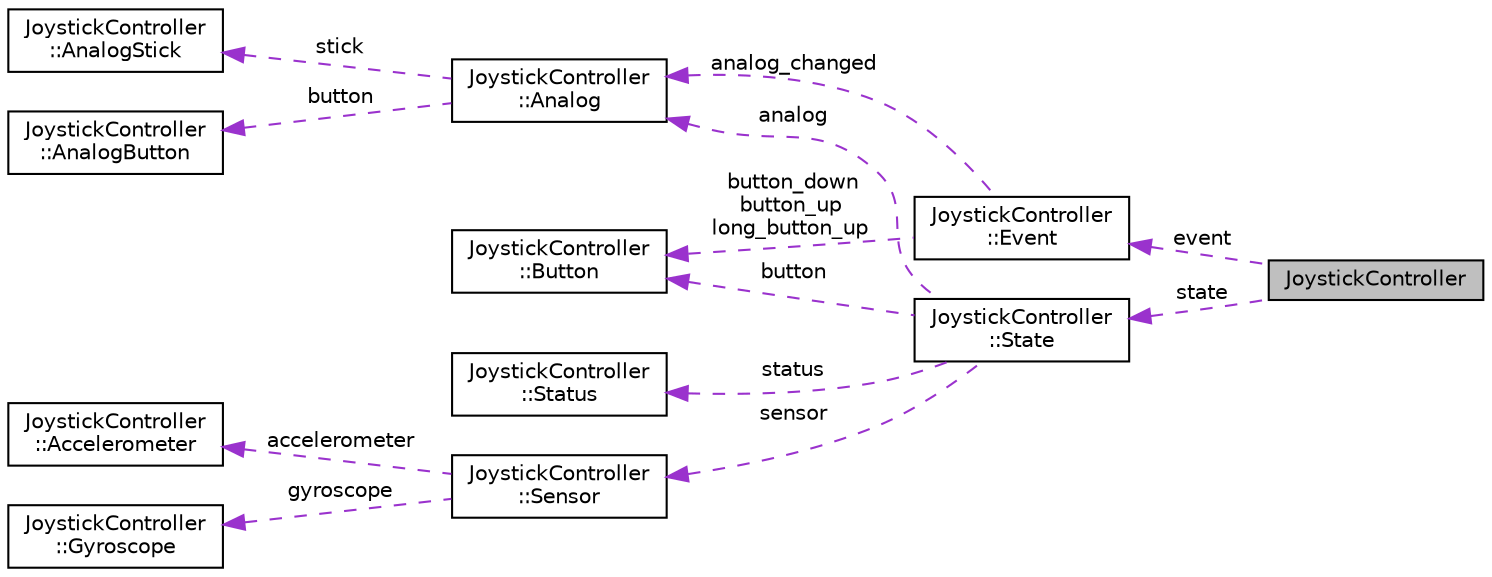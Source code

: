 digraph "JoystickController"
{
 // LATEX_PDF_SIZE
  edge [fontname="Helvetica",fontsize="10",labelfontname="Helvetica",labelfontsize="10"];
  node [fontname="Helvetica",fontsize="10",shape=record];
  rankdir="LR";
  Node1 [label="JoystickController",height=0.2,width=0.4,color="black", fillcolor="grey75", style="filled", fontcolor="black",tooltip=" "];
  Node2 -> Node1 [dir="back",color="darkorchid3",fontsize="10",style="dashed",label=" state" ,fontname="Helvetica"];
  Node2 [label="JoystickController\l::State",height=0.2,width=0.4,color="black", fillcolor="white", style="filled",URL="$structJoystickController_1_1State.html",tooltip=" "];
  Node3 -> Node2 [dir="back",color="darkorchid3",fontsize="10",style="dashed",label=" analog" ,fontname="Helvetica"];
  Node3 [label="JoystickController\l::Analog",height=0.2,width=0.4,color="black", fillcolor="white", style="filled",URL="$structJoystickController_1_1Analog.html",tooltip=" "];
  Node4 -> Node3 [dir="back",color="darkorchid3",fontsize="10",style="dashed",label=" stick" ,fontname="Helvetica"];
  Node4 [label="JoystickController\l::AnalogStick",height=0.2,width=0.4,color="black", fillcolor="white", style="filled",URL="$structJoystickController_1_1AnalogStick.html",tooltip=" "];
  Node5 -> Node3 [dir="back",color="darkorchid3",fontsize="10",style="dashed",label=" button" ,fontname="Helvetica"];
  Node5 [label="JoystickController\l::AnalogButton",height=0.2,width=0.4,color="black", fillcolor="white", style="filled",URL="$structJoystickController_1_1AnalogButton.html",tooltip=" "];
  Node6 -> Node2 [dir="back",color="darkorchid3",fontsize="10",style="dashed",label=" button" ,fontname="Helvetica"];
  Node6 [label="JoystickController\l::Button",height=0.2,width=0.4,color="black", fillcolor="white", style="filled",URL="$structJoystickController_1_1Button.html",tooltip=" "];
  Node7 -> Node2 [dir="back",color="darkorchid3",fontsize="10",style="dashed",label=" status" ,fontname="Helvetica"];
  Node7 [label="JoystickController\l::Status",height=0.2,width=0.4,color="black", fillcolor="white", style="filled",URL="$structJoystickController_1_1Status.html",tooltip=" "];
  Node8 -> Node2 [dir="back",color="darkorchid3",fontsize="10",style="dashed",label=" sensor" ,fontname="Helvetica"];
  Node8 [label="JoystickController\l::Sensor",height=0.2,width=0.4,color="black", fillcolor="white", style="filled",URL="$structJoystickController_1_1Sensor.html",tooltip=" "];
  Node9 -> Node8 [dir="back",color="darkorchid3",fontsize="10",style="dashed",label=" accelerometer" ,fontname="Helvetica"];
  Node9 [label="JoystickController\l::Accelerometer",height=0.2,width=0.4,color="black", fillcolor="white", style="filled",URL="$structJoystickController_1_1Accelerometer.html",tooltip=" "];
  Node10 -> Node8 [dir="back",color="darkorchid3",fontsize="10",style="dashed",label=" gyroscope" ,fontname="Helvetica"];
  Node10 [label="JoystickController\l::Gyroscope",height=0.2,width=0.4,color="black", fillcolor="white", style="filled",URL="$structJoystickController_1_1Gyroscope.html",tooltip=" "];
  Node11 -> Node1 [dir="back",color="darkorchid3",fontsize="10",style="dashed",label=" event" ,fontname="Helvetica"];
  Node11 [label="JoystickController\l::Event",height=0.2,width=0.4,color="black", fillcolor="white", style="filled",URL="$structJoystickController_1_1Event.html",tooltip=" "];
  Node6 -> Node11 [dir="back",color="darkorchid3",fontsize="10",style="dashed",label=" button_down\nbutton_up\nlong_button_up" ,fontname="Helvetica"];
  Node3 -> Node11 [dir="back",color="darkorchid3",fontsize="10",style="dashed",label=" analog_changed" ,fontname="Helvetica"];
}
